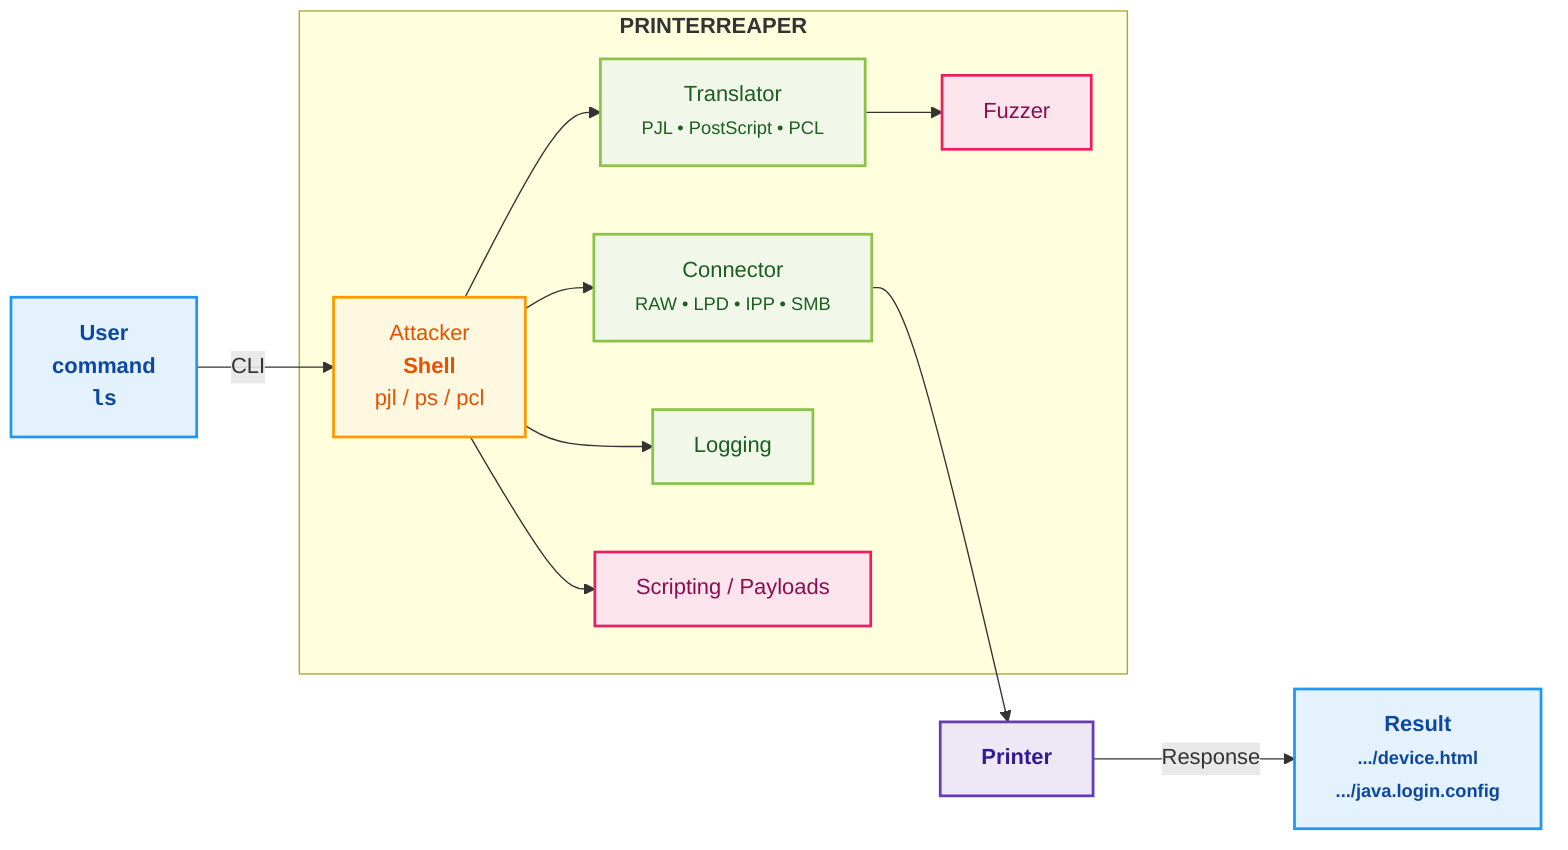 %% PrinterReaper v2.4.2 - For-Dummies Overview (style PRET)
%% Generates: diagrams/png/overview_for_dummies.png
flowchart LR
  classDef user fill:#e3f2fd,stroke:#2196f3,color:#0d47a1,stroke-width:2,font-weight:bold
  classDef app fill:#fff8e1,stroke:#ff9800,color:#e65100,stroke-width:2
  classDef block fill:#f1f8e9,stroke:#8bc34a,color:#1b5e20,stroke-width:2
  classDef io fill:#fce4ec,stroke:#e91e63,color:#880e4f,stroke-width:2
  classDef printer fill:#ede7f6,stroke:#673ab7,color:#311b92,stroke-width:2

  U["User<br/><b>command</b><br/><code>ls</code>"]:::user -->|CLI| ATT["Attacker<br/><b>Shell</b><br/>pjl / ps / pcl"]:::app

  subgraph PR["<b>PRINTERREAPER</b>"]
    direction TB
    ATT --> CONN["Connector<br/><small>RAW • LPD • IPP • SMB</small>"]:::block
    ATT --> TR["Translator<br/><small>PJL • PostScript • PCL</small>"]:::block
    TR --> FZ["Fuzzer"]:::io
    ATT --> LG["Logging"]:::block
    ATT --> SC["Scripting / Payloads"]:::io
  end

  CONN --> PRT["<b>Printer</b>"]:::printer
  PRT -->|Response| RES["Result<br/><small>.../device.html<br/>.../java.login.config</small>"]:::user
